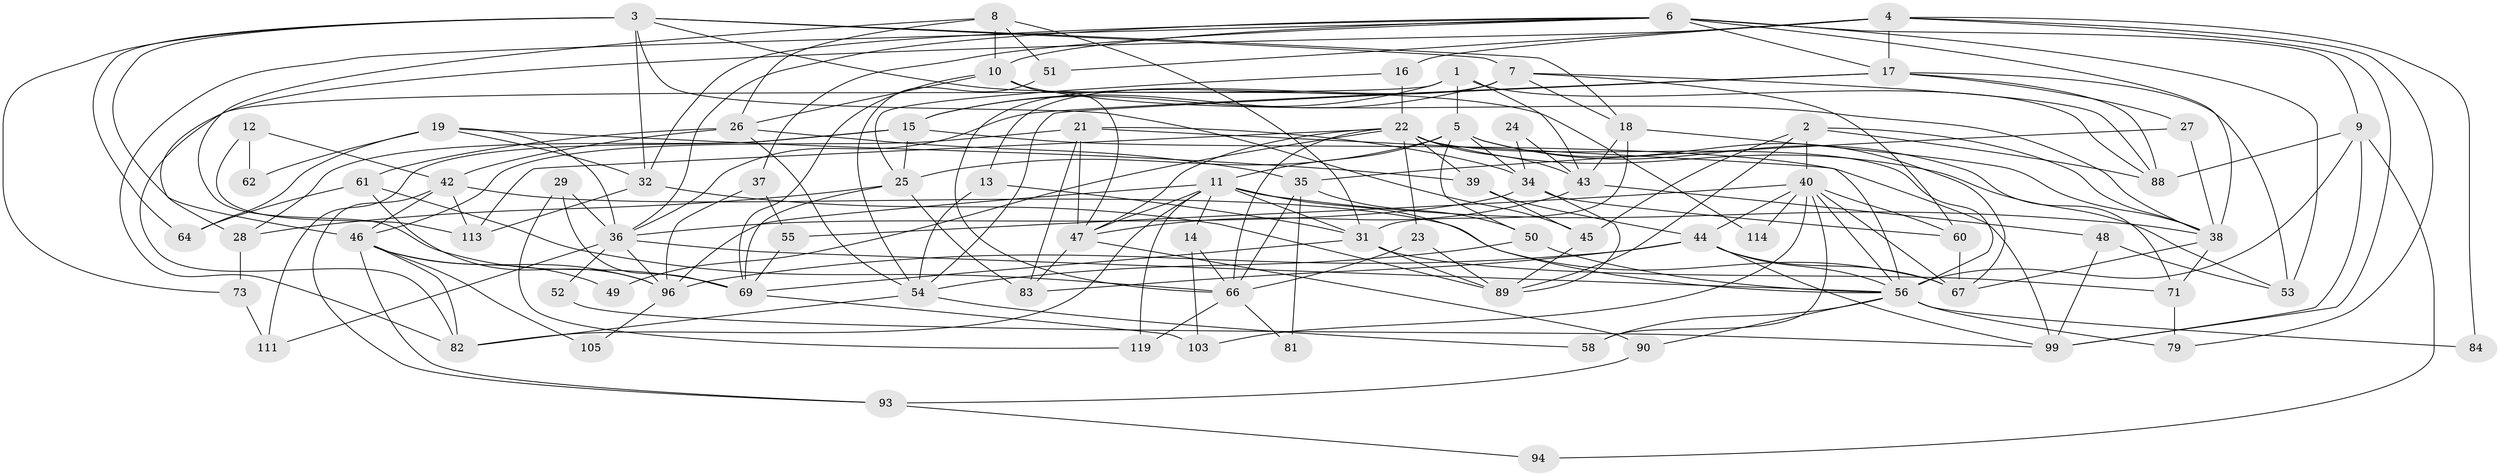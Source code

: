 // Generated by graph-tools (version 1.1) at 2025/52/02/27/25 19:52:06]
// undirected, 80 vertices, 197 edges
graph export_dot {
graph [start="1"]
  node [color=gray90,style=filled];
  1 [super="+63"];
  2 [super="+120"];
  3 [super="+75"];
  4 [super="+33"];
  5 [super="+41"];
  6 [super="+95"];
  7 [super="+101"];
  8;
  9 [super="+91"];
  10 [super="+68"];
  11 [super="+65"];
  12;
  13;
  14;
  15 [super="+20"];
  16;
  17 [super="+59"];
  18 [super="+98"];
  19 [super="+78"];
  21;
  22 [super="+30"];
  23;
  24;
  25 [super="+117"];
  26 [super="+87"];
  27;
  28;
  29;
  31 [super="+70"];
  32 [super="+115"];
  34 [super="+72"];
  35 [super="+108"];
  36 [super="+109"];
  37;
  38 [super="+100"];
  39 [super="+116"];
  40 [super="+80"];
  42 [super="+92"];
  43;
  44 [super="+85"];
  45 [super="+86"];
  46 [super="+57"];
  47 [super="+121"];
  48;
  49;
  50 [super="+112"];
  51;
  52;
  53 [super="+77"];
  54 [super="+76"];
  55;
  56 [super="+97"];
  58;
  60;
  61;
  62;
  64 [super="+104"];
  66 [super="+74"];
  67;
  69 [super="+102"];
  71;
  73;
  79;
  81;
  82 [super="+118"];
  83;
  84;
  88;
  89 [super="+110"];
  90;
  93;
  94;
  96 [super="+107"];
  99 [super="+106"];
  103;
  105;
  111;
  113;
  114;
  119;
  1 -- 43;
  1 -- 82;
  1 -- 5;
  1 -- 88;
  1 -- 15;
  2 -- 40;
  2 -- 88;
  2 -- 38;
  2 -- 45;
  2 -- 89;
  3 -- 45;
  3 -- 73;
  3 -- 46;
  3 -- 18;
  3 -- 7;
  3 -- 64;
  3 -- 32;
  3 -- 114;
  4 -- 16;
  4 -- 51;
  4 -- 84;
  4 -- 28;
  4 -- 79;
  4 -- 99;
  4 -- 17;
  5 -- 34;
  5 -- 11;
  5 -- 50;
  5 -- 67;
  5 -- 71;
  5 -- 25;
  6 -- 32;
  6 -- 36;
  6 -- 82;
  6 -- 38;
  6 -- 17;
  6 -- 37;
  6 -- 53 [weight=2];
  6 -- 9;
  6 -- 10;
  7 -- 66;
  7 -- 60;
  7 -- 15;
  7 -- 18;
  7 -- 88;
  7 -- 13;
  8 -- 69;
  8 -- 51;
  8 -- 10;
  8 -- 26;
  8 -- 31;
  9 -- 94;
  9 -- 88;
  9 -- 56;
  9 -- 99;
  10 -- 26;
  10 -- 69;
  10 -- 38;
  10 -- 47;
  11 -- 119;
  11 -- 14;
  11 -- 56;
  11 -- 96;
  11 -- 82;
  11 -- 38;
  11 -- 47;
  11 -- 31;
  12 -- 113;
  12 -- 62;
  12 -- 42;
  13 -- 31;
  13 -- 54;
  14 -- 103;
  14 -- 66;
  15 -- 28;
  15 -- 99;
  15 -- 111;
  15 -- 25;
  16 -- 22;
  16 -- 25;
  17 -- 88;
  17 -- 27;
  17 -- 53;
  17 -- 36;
  17 -- 54;
  18 -- 43;
  18 -- 38;
  18 -- 31 [weight=2];
  19 -- 64 [weight=2];
  19 -- 36;
  19 -- 62;
  19 -- 32;
  19 -- 39;
  21 -- 83;
  21 -- 56;
  21 -- 46;
  21 -- 34;
  21 -- 47;
  22 -- 43;
  22 -- 49;
  22 -- 66;
  22 -- 113;
  22 -- 39;
  22 -- 23;
  22 -- 56;
  22 -- 53;
  22 -- 47;
  23 -- 89;
  23 -- 66;
  24 -- 43;
  24 -- 34;
  25 -- 69;
  25 -- 28;
  25 -- 83;
  26 -- 54;
  26 -- 61;
  26 -- 35;
  26 -- 42;
  27 -- 38;
  27 -- 35;
  28 -- 73;
  29 -- 36;
  29 -- 69;
  29 -- 119;
  31 -- 71;
  31 -- 69;
  31 -- 89;
  32 -- 113;
  32 -- 89;
  34 -- 36;
  34 -- 60;
  34 -- 89;
  35 -- 81;
  35 -- 66;
  35 -- 50;
  36 -- 111;
  36 -- 52;
  36 -- 56;
  36 -- 96;
  37 -- 55;
  37 -- 96;
  38 -- 71;
  38 -- 67;
  39 -- 44;
  39 -- 45;
  40 -- 103;
  40 -- 56;
  40 -- 67;
  40 -- 114;
  40 -- 55;
  40 -- 58;
  40 -- 44;
  40 -- 60;
  42 -- 46;
  42 -- 93;
  42 -- 113;
  42 -- 67;
  43 -- 48;
  43 -- 47;
  44 -- 83;
  44 -- 56;
  44 -- 67;
  44 -- 99;
  44 -- 96;
  45 -- 89;
  46 -- 49;
  46 -- 82;
  46 -- 105;
  46 -- 93;
  46 -- 96;
  47 -- 90;
  47 -- 83;
  48 -- 99;
  48 -- 53;
  50 -- 54;
  50 -- 56;
  51 -- 54;
  52 -- 99;
  54 -- 82;
  54 -- 58;
  55 -- 69;
  56 -- 79;
  56 -- 90;
  56 -- 84;
  56 -- 58;
  60 -- 67;
  61 -- 96;
  61 -- 66;
  61 -- 64;
  66 -- 119;
  66 -- 81;
  69 -- 103;
  71 -- 79;
  73 -- 111;
  90 -- 93;
  93 -- 94;
  96 -- 105;
}
